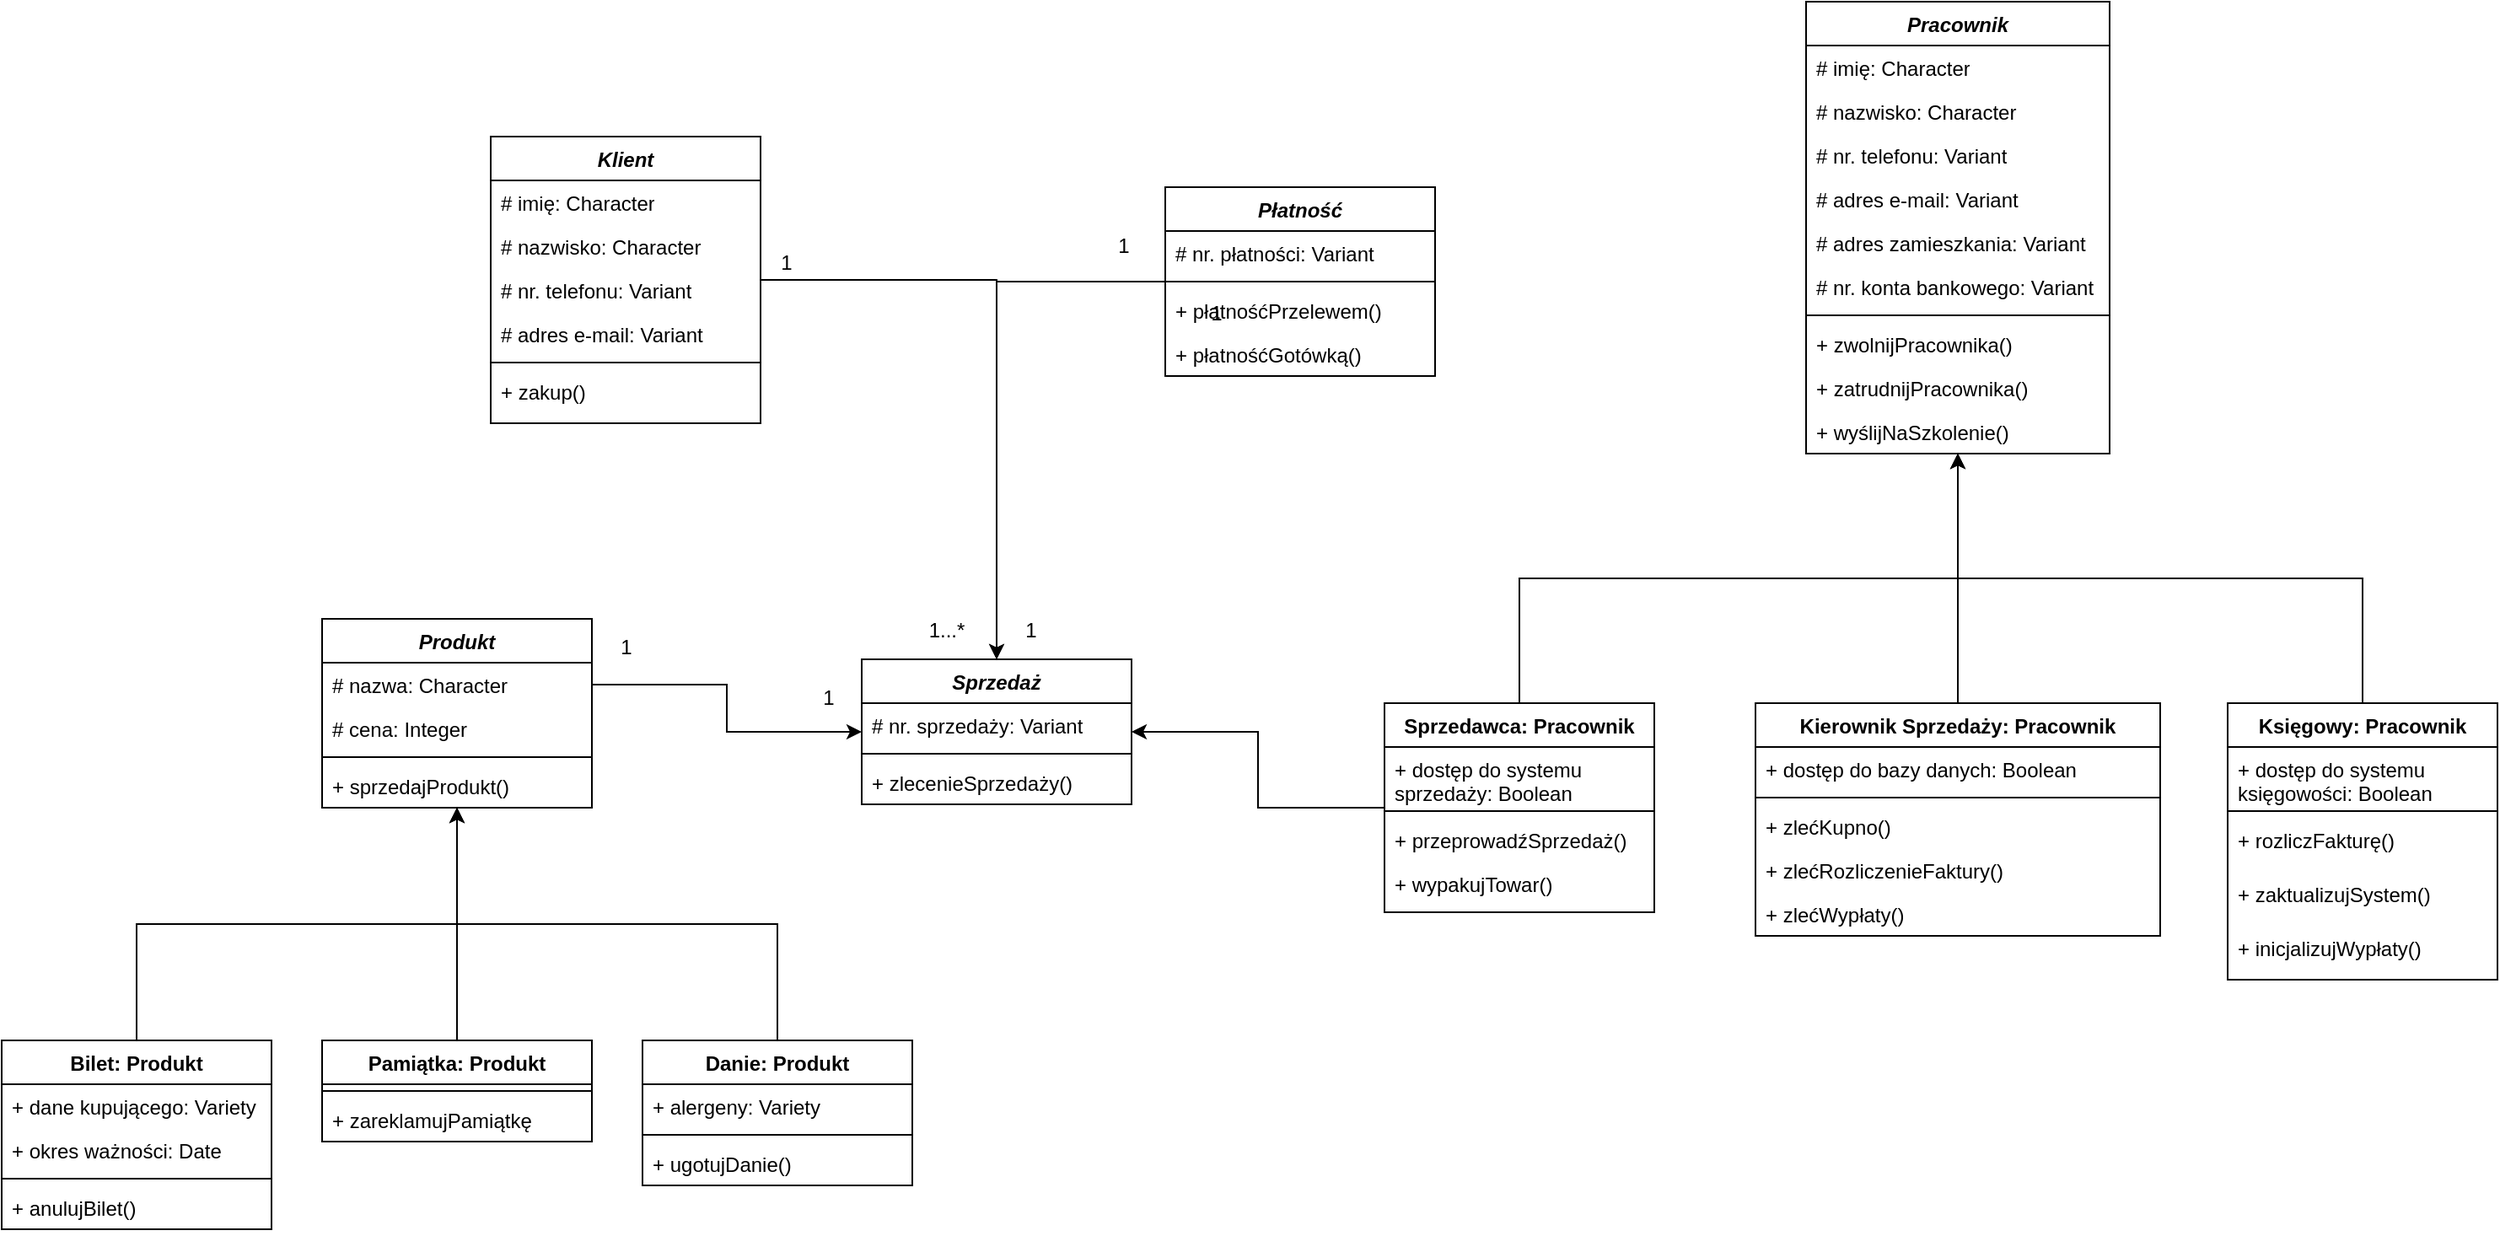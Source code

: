 <mxfile version="26.2.4">
  <diagram id="C5RBs43oDa-KdzZeNtuy" name="Page-1">
    <mxGraphModel dx="2507" dy="884" grid="1" gridSize="10" guides="1" tooltips="1" connect="1" arrows="1" fold="1" page="1" pageScale="1" pageWidth="827" pageHeight="1169" math="0" shadow="0">
      <root>
        <mxCell id="WIyWlLk6GJQsqaUBKTNV-0" />
        <mxCell id="WIyWlLk6GJQsqaUBKTNV-1" parent="WIyWlLk6GJQsqaUBKTNV-0" />
        <mxCell id="zkfFHV4jXpPFQw0GAbJ--0" value="Klient" style="swimlane;fontStyle=3;align=center;verticalAlign=top;childLayout=stackLayout;horizontal=1;startSize=26;horizontalStack=0;resizeParent=1;resizeLast=0;collapsible=1;marginBottom=0;rounded=0;shadow=0;strokeWidth=1;" parent="WIyWlLk6GJQsqaUBKTNV-1" vertex="1">
          <mxGeometry x="-430" y="350" width="160" height="170" as="geometry">
            <mxRectangle x="230" y="140" width="160" height="26" as="alternateBounds" />
          </mxGeometry>
        </mxCell>
        <mxCell id="GYfSj7KpuNzSZIGtAmC_-2" value="# imię: Character" style="text;strokeColor=none;fillColor=none;align=left;verticalAlign=top;spacingLeft=4;spacingRight=4;overflow=hidden;rotatable=0;points=[[0,0.5],[1,0.5]];portConstraint=eastwest;whiteSpace=wrap;html=1;" parent="zkfFHV4jXpPFQw0GAbJ--0" vertex="1">
          <mxGeometry y="26" width="160" height="26" as="geometry" />
        </mxCell>
        <mxCell id="GYfSj7KpuNzSZIGtAmC_-3" value="# nazwisko: Character" style="text;strokeColor=none;fillColor=none;align=left;verticalAlign=top;spacingLeft=4;spacingRight=4;overflow=hidden;rotatable=0;points=[[0,0.5],[1,0.5]];portConstraint=eastwest;whiteSpace=wrap;html=1;" parent="zkfFHV4jXpPFQw0GAbJ--0" vertex="1">
          <mxGeometry y="52" width="160" height="26" as="geometry" />
        </mxCell>
        <mxCell id="GYfSj7KpuNzSZIGtAmC_-0" value="# nr. telefonu: Variant" style="text;strokeColor=none;fillColor=none;align=left;verticalAlign=top;spacingLeft=4;spacingRight=4;overflow=hidden;rotatable=0;points=[[0,0.5],[1,0.5]];portConstraint=eastwest;whiteSpace=wrap;html=1;" parent="zkfFHV4jXpPFQw0GAbJ--0" vertex="1">
          <mxGeometry y="78" width="160" height="26" as="geometry" />
        </mxCell>
        <mxCell id="GYfSj7KpuNzSZIGtAmC_-1" value="# adres e-mail: Variant" style="text;strokeColor=none;fillColor=none;align=left;verticalAlign=top;spacingLeft=4;spacingRight=4;overflow=hidden;rotatable=0;points=[[0,0.5],[1,0.5]];portConstraint=eastwest;whiteSpace=wrap;html=1;" parent="zkfFHV4jXpPFQw0GAbJ--0" vertex="1">
          <mxGeometry y="104" width="160" height="26" as="geometry" />
        </mxCell>
        <mxCell id="zkfFHV4jXpPFQw0GAbJ--4" value="" style="line;html=1;strokeWidth=1;align=left;verticalAlign=middle;spacingTop=-1;spacingLeft=3;spacingRight=3;rotatable=0;labelPosition=right;points=[];portConstraint=eastwest;" parent="zkfFHV4jXpPFQw0GAbJ--0" vertex="1">
          <mxGeometry y="130" width="160" height="8" as="geometry" />
        </mxCell>
        <mxCell id="STEi2_GTKtYLAXLjOhtY-23" value="+ zakup()" style="text;strokeColor=none;fillColor=none;align=left;verticalAlign=top;spacingLeft=4;spacingRight=4;overflow=hidden;rotatable=0;points=[[0,0.5],[1,0.5]];portConstraint=eastwest;whiteSpace=wrap;html=1;" vertex="1" parent="zkfFHV4jXpPFQw0GAbJ--0">
          <mxGeometry y="138" width="160" height="26" as="geometry" />
        </mxCell>
        <mxCell id="GYfSj7KpuNzSZIGtAmC_-52" style="edgeStyle=orthogonalEdgeStyle;rounded=0;orthogonalLoop=1;jettySize=auto;html=1;exitX=0.5;exitY=0;exitDx=0;exitDy=0;" parent="WIyWlLk6GJQsqaUBKTNV-1" source="zkfFHV4jXpPFQw0GAbJ--17" target="GYfSj7KpuNzSZIGtAmC_-4" edge="1">
          <mxGeometry relative="1" as="geometry" />
        </mxCell>
        <mxCell id="zkfFHV4jXpPFQw0GAbJ--17" value="Sprzedawca: Pracownik" style="swimlane;fontStyle=1;align=center;verticalAlign=top;childLayout=stackLayout;horizontal=1;startSize=26;horizontalStack=0;resizeParent=1;resizeLast=0;collapsible=1;marginBottom=0;rounded=0;shadow=0;strokeWidth=1;" parent="WIyWlLk6GJQsqaUBKTNV-1" vertex="1">
          <mxGeometry x="100" y="686" width="160" height="124" as="geometry">
            <mxRectangle x="550" y="140" width="160" height="26" as="alternateBounds" />
          </mxGeometry>
        </mxCell>
        <mxCell id="GYfSj7KpuNzSZIGtAmC_-22" value="+ dostęp do systemu sprzedaży: Boolean" style="text;strokeColor=none;fillColor=none;align=left;verticalAlign=top;spacingLeft=4;spacingRight=4;overflow=hidden;rotatable=0;points=[[0,0.5],[1,0.5]];portConstraint=eastwest;whiteSpace=wrap;html=1;" parent="zkfFHV4jXpPFQw0GAbJ--17" vertex="1">
          <mxGeometry y="26" width="160" height="34" as="geometry" />
        </mxCell>
        <mxCell id="zkfFHV4jXpPFQw0GAbJ--23" value="" style="line;html=1;strokeWidth=1;align=left;verticalAlign=middle;spacingTop=-1;spacingLeft=3;spacingRight=3;rotatable=0;labelPosition=right;points=[];portConstraint=eastwest;" parent="zkfFHV4jXpPFQw0GAbJ--17" vertex="1">
          <mxGeometry y="60" width="160" height="8" as="geometry" />
        </mxCell>
        <mxCell id="GYfSj7KpuNzSZIGtAmC_-25" value="+ przeprowadźSprzedaż()" style="text;strokeColor=none;fillColor=none;align=left;verticalAlign=top;spacingLeft=4;spacingRight=4;overflow=hidden;rotatable=0;points=[[0,0.5],[1,0.5]];portConstraint=eastwest;whiteSpace=wrap;html=1;" parent="zkfFHV4jXpPFQw0GAbJ--17" vertex="1">
          <mxGeometry y="68" width="160" height="26" as="geometry" />
        </mxCell>
        <mxCell id="GYfSj7KpuNzSZIGtAmC_-27" value="+ wypakujTowar()" style="text;strokeColor=none;fillColor=none;align=left;verticalAlign=top;spacingLeft=4;spacingRight=4;overflow=hidden;rotatable=0;points=[[0,0.5],[1,0.5]];portConstraint=eastwest;whiteSpace=wrap;html=1;" parent="zkfFHV4jXpPFQw0GAbJ--17" vertex="1">
          <mxGeometry y="94" width="160" height="26" as="geometry" />
        </mxCell>
        <mxCell id="GYfSj7KpuNzSZIGtAmC_-4" value="&lt;i&gt;Pracownik&lt;/i&gt;" style="swimlane;fontStyle=1;align=center;verticalAlign=top;childLayout=stackLayout;horizontal=1;startSize=26;horizontalStack=0;resizeParent=1;resizeParentMax=0;resizeLast=0;collapsible=1;marginBottom=0;whiteSpace=wrap;html=1;" parent="WIyWlLk6GJQsqaUBKTNV-1" vertex="1">
          <mxGeometry x="350" y="270" width="180" height="268" as="geometry" />
        </mxCell>
        <mxCell id="GYfSj7KpuNzSZIGtAmC_-8" value="# imię: Character" style="text;strokeColor=none;fillColor=none;align=left;verticalAlign=top;spacingLeft=4;spacingRight=4;overflow=hidden;rotatable=0;points=[[0,0.5],[1,0.5]];portConstraint=eastwest;whiteSpace=wrap;html=1;" parent="GYfSj7KpuNzSZIGtAmC_-4" vertex="1">
          <mxGeometry y="26" width="180" height="26" as="geometry" />
        </mxCell>
        <mxCell id="GYfSj7KpuNzSZIGtAmC_-9" value="# nazwisko: Character" style="text;strokeColor=none;fillColor=none;align=left;verticalAlign=top;spacingLeft=4;spacingRight=4;overflow=hidden;rotatable=0;points=[[0,0.5],[1,0.5]];portConstraint=eastwest;whiteSpace=wrap;html=1;" parent="GYfSj7KpuNzSZIGtAmC_-4" vertex="1">
          <mxGeometry y="52" width="180" height="26" as="geometry" />
        </mxCell>
        <mxCell id="GYfSj7KpuNzSZIGtAmC_-10" value="# nr. telefonu: Variant" style="text;strokeColor=none;fillColor=none;align=left;verticalAlign=top;spacingLeft=4;spacingRight=4;overflow=hidden;rotatable=0;points=[[0,0.5],[1,0.5]];portConstraint=eastwest;whiteSpace=wrap;html=1;" parent="GYfSj7KpuNzSZIGtAmC_-4" vertex="1">
          <mxGeometry y="78" width="180" height="26" as="geometry" />
        </mxCell>
        <mxCell id="GYfSj7KpuNzSZIGtAmC_-11" value="# adres e-mail: Variant" style="text;strokeColor=none;fillColor=none;align=left;verticalAlign=top;spacingLeft=4;spacingRight=4;overflow=hidden;rotatable=0;points=[[0,0.5],[1,0.5]];portConstraint=eastwest;whiteSpace=wrap;html=1;" parent="GYfSj7KpuNzSZIGtAmC_-4" vertex="1">
          <mxGeometry y="104" width="180" height="26" as="geometry" />
        </mxCell>
        <mxCell id="GYfSj7KpuNzSZIGtAmC_-12" value="# adres zamieszkania: Variant" style="text;strokeColor=none;fillColor=none;align=left;verticalAlign=top;spacingLeft=4;spacingRight=4;overflow=hidden;rotatable=0;points=[[0,0.5],[1,0.5]];portConstraint=eastwest;whiteSpace=wrap;html=1;" parent="GYfSj7KpuNzSZIGtAmC_-4" vertex="1">
          <mxGeometry y="130" width="180" height="26" as="geometry" />
        </mxCell>
        <mxCell id="GYfSj7KpuNzSZIGtAmC_-13" value="# nr. konta bankowego: Variant" style="text;strokeColor=none;fillColor=none;align=left;verticalAlign=top;spacingLeft=4;spacingRight=4;overflow=hidden;rotatable=0;points=[[0,0.5],[1,0.5]];portConstraint=eastwest;whiteSpace=wrap;html=1;" parent="GYfSj7KpuNzSZIGtAmC_-4" vertex="1">
          <mxGeometry y="156" width="180" height="26" as="geometry" />
        </mxCell>
        <mxCell id="GYfSj7KpuNzSZIGtAmC_-6" value="" style="line;strokeWidth=1;fillColor=none;align=left;verticalAlign=middle;spacingTop=-1;spacingLeft=3;spacingRight=3;rotatable=0;labelPosition=right;points=[];portConstraint=eastwest;strokeColor=inherit;" parent="GYfSj7KpuNzSZIGtAmC_-4" vertex="1">
          <mxGeometry y="182" width="180" height="8" as="geometry" />
        </mxCell>
        <mxCell id="GYfSj7KpuNzSZIGtAmC_-7" value="+ zwolnijPracownika()" style="text;strokeColor=none;fillColor=none;align=left;verticalAlign=top;spacingLeft=4;spacingRight=4;overflow=hidden;rotatable=0;points=[[0,0.5],[1,0.5]];portConstraint=eastwest;whiteSpace=wrap;html=1;" parent="GYfSj7KpuNzSZIGtAmC_-4" vertex="1">
          <mxGeometry y="190" width="180" height="26" as="geometry" />
        </mxCell>
        <mxCell id="GYfSj7KpuNzSZIGtAmC_-24" value="+ zatrudnijPracownika()" style="text;strokeColor=none;fillColor=none;align=left;verticalAlign=top;spacingLeft=4;spacingRight=4;overflow=hidden;rotatable=0;points=[[0,0.5],[1,0.5]];portConstraint=eastwest;whiteSpace=wrap;html=1;" parent="GYfSj7KpuNzSZIGtAmC_-4" vertex="1">
          <mxGeometry y="216" width="180" height="26" as="geometry" />
        </mxCell>
        <mxCell id="GYfSj7KpuNzSZIGtAmC_-26" value="+ wyślijNaSzkolenie()" style="text;strokeColor=none;fillColor=none;align=left;verticalAlign=top;spacingLeft=4;spacingRight=4;overflow=hidden;rotatable=0;points=[[0,0.5],[1,0.5]];portConstraint=eastwest;whiteSpace=wrap;html=1;" parent="GYfSj7KpuNzSZIGtAmC_-4" vertex="1">
          <mxGeometry y="242" width="180" height="26" as="geometry" />
        </mxCell>
        <mxCell id="GYfSj7KpuNzSZIGtAmC_-53" style="edgeStyle=orthogonalEdgeStyle;rounded=0;orthogonalLoop=1;jettySize=auto;html=1;exitX=0.5;exitY=0;exitDx=0;exitDy=0;" parent="WIyWlLk6GJQsqaUBKTNV-1" source="GYfSj7KpuNzSZIGtAmC_-14" target="GYfSj7KpuNzSZIGtAmC_-4" edge="1">
          <mxGeometry relative="1" as="geometry" />
        </mxCell>
        <mxCell id="GYfSj7KpuNzSZIGtAmC_-14" value="Kierownik Sprzedaży: Pracownik" style="swimlane;fontStyle=1;align=center;verticalAlign=top;childLayout=stackLayout;horizontal=1;startSize=26;horizontalStack=0;resizeParent=1;resizeParentMax=0;resizeLast=0;collapsible=1;marginBottom=0;whiteSpace=wrap;html=1;" parent="WIyWlLk6GJQsqaUBKTNV-1" vertex="1">
          <mxGeometry x="320" y="686" width="240" height="138" as="geometry" />
        </mxCell>
        <mxCell id="GYfSj7KpuNzSZIGtAmC_-15" value="+ dostęp do bazy danych: Boolean" style="text;strokeColor=none;fillColor=none;align=left;verticalAlign=top;spacingLeft=4;spacingRight=4;overflow=hidden;rotatable=0;points=[[0,0.5],[1,0.5]];portConstraint=eastwest;whiteSpace=wrap;html=1;" parent="GYfSj7KpuNzSZIGtAmC_-14" vertex="1">
          <mxGeometry y="26" width="240" height="26" as="geometry" />
        </mxCell>
        <mxCell id="GYfSj7KpuNzSZIGtAmC_-16" value="" style="line;strokeWidth=1;fillColor=none;align=left;verticalAlign=middle;spacingTop=-1;spacingLeft=3;spacingRight=3;rotatable=0;labelPosition=right;points=[];portConstraint=eastwest;strokeColor=inherit;" parent="GYfSj7KpuNzSZIGtAmC_-14" vertex="1">
          <mxGeometry y="52" width="240" height="8" as="geometry" />
        </mxCell>
        <mxCell id="GYfSj7KpuNzSZIGtAmC_-17" value="+ zlećKupno()" style="text;strokeColor=none;fillColor=none;align=left;verticalAlign=top;spacingLeft=4;spacingRight=4;overflow=hidden;rotatable=0;points=[[0,0.5],[1,0.5]];portConstraint=eastwest;whiteSpace=wrap;html=1;" parent="GYfSj7KpuNzSZIGtAmC_-14" vertex="1">
          <mxGeometry y="60" width="240" height="26" as="geometry" />
        </mxCell>
        <mxCell id="GYfSj7KpuNzSZIGtAmC_-31" value="+ zlećRozliczenieFaktury()" style="text;strokeColor=none;fillColor=none;align=left;verticalAlign=top;spacingLeft=4;spacingRight=4;overflow=hidden;rotatable=0;points=[[0,0.5],[1,0.5]];portConstraint=eastwest;whiteSpace=wrap;html=1;" parent="GYfSj7KpuNzSZIGtAmC_-14" vertex="1">
          <mxGeometry y="86" width="240" height="26" as="geometry" />
        </mxCell>
        <mxCell id="GYfSj7KpuNzSZIGtAmC_-50" value="+ zlećWypłaty()" style="text;strokeColor=none;fillColor=none;align=left;verticalAlign=top;spacingLeft=4;spacingRight=4;overflow=hidden;rotatable=0;points=[[0,0.5],[1,0.5]];portConstraint=eastwest;whiteSpace=wrap;html=1;" parent="GYfSj7KpuNzSZIGtAmC_-14" vertex="1">
          <mxGeometry y="112" width="240" height="26" as="geometry" />
        </mxCell>
        <mxCell id="GYfSj7KpuNzSZIGtAmC_-54" style="edgeStyle=orthogonalEdgeStyle;rounded=0;orthogonalLoop=1;jettySize=auto;html=1;exitX=0.5;exitY=0;exitDx=0;exitDy=0;" parent="WIyWlLk6GJQsqaUBKTNV-1" source="GYfSj7KpuNzSZIGtAmC_-18" target="GYfSj7KpuNzSZIGtAmC_-4" edge="1">
          <mxGeometry relative="1" as="geometry" />
        </mxCell>
        <mxCell id="GYfSj7KpuNzSZIGtAmC_-18" value="Księgowy: Pracownik" style="swimlane;fontStyle=1;align=center;verticalAlign=top;childLayout=stackLayout;horizontal=1;startSize=26;horizontalStack=0;resizeParent=1;resizeParentMax=0;resizeLast=0;collapsible=1;marginBottom=0;whiteSpace=wrap;html=1;" parent="WIyWlLk6GJQsqaUBKTNV-1" vertex="1">
          <mxGeometry x="600" y="686" width="160" height="164" as="geometry" />
        </mxCell>
        <mxCell id="GYfSj7KpuNzSZIGtAmC_-19" value="+ dostęp do systemu księgowości: Boolean" style="text;strokeColor=none;fillColor=none;align=left;verticalAlign=top;spacingLeft=4;spacingRight=4;overflow=hidden;rotatable=0;points=[[0,0.5],[1,0.5]];portConstraint=eastwest;whiteSpace=wrap;html=1;" parent="GYfSj7KpuNzSZIGtAmC_-18" vertex="1">
          <mxGeometry y="26" width="160" height="34" as="geometry" />
        </mxCell>
        <mxCell id="GYfSj7KpuNzSZIGtAmC_-20" value="" style="line;strokeWidth=1;fillColor=none;align=left;verticalAlign=middle;spacingTop=-1;spacingLeft=3;spacingRight=3;rotatable=0;labelPosition=right;points=[];portConstraint=eastwest;strokeColor=inherit;" parent="GYfSj7KpuNzSZIGtAmC_-18" vertex="1">
          <mxGeometry y="60" width="160" height="8" as="geometry" />
        </mxCell>
        <mxCell id="GYfSj7KpuNzSZIGtAmC_-21" value="+ rozliczFakturę()" style="text;strokeColor=none;fillColor=none;align=left;verticalAlign=top;spacingLeft=4;spacingRight=4;overflow=hidden;rotatable=0;points=[[0,0.5],[1,0.5]];portConstraint=eastwest;whiteSpace=wrap;html=1;" parent="GYfSj7KpuNzSZIGtAmC_-18" vertex="1">
          <mxGeometry y="68" width="160" height="32" as="geometry" />
        </mxCell>
        <mxCell id="GYfSj7KpuNzSZIGtAmC_-30" value="+ zaktualizujSystem()" style="text;strokeColor=none;fillColor=none;align=left;verticalAlign=top;spacingLeft=4;spacingRight=4;overflow=hidden;rotatable=0;points=[[0,0.5],[1,0.5]];portConstraint=eastwest;whiteSpace=wrap;html=1;" parent="GYfSj7KpuNzSZIGtAmC_-18" vertex="1">
          <mxGeometry y="100" width="160" height="32" as="geometry" />
        </mxCell>
        <mxCell id="GYfSj7KpuNzSZIGtAmC_-49" value="+ inicjalizujWypłaty()" style="text;strokeColor=none;fillColor=none;align=left;verticalAlign=top;spacingLeft=4;spacingRight=4;overflow=hidden;rotatable=0;points=[[0,0.5],[1,0.5]];portConstraint=eastwest;whiteSpace=wrap;html=1;" parent="GYfSj7KpuNzSZIGtAmC_-18" vertex="1">
          <mxGeometry y="132" width="160" height="32" as="geometry" />
        </mxCell>
        <mxCell id="GYfSj7KpuNzSZIGtAmC_-57" style="edgeStyle=orthogonalEdgeStyle;rounded=0;orthogonalLoop=1;jettySize=auto;html=1;exitX=0.5;exitY=0;exitDx=0;exitDy=0;" parent="WIyWlLk6GJQsqaUBKTNV-1" source="GYfSj7KpuNzSZIGtAmC_-32" target="GYfSj7KpuNzSZIGtAmC_-44" edge="1">
          <mxGeometry relative="1" as="geometry" />
        </mxCell>
        <mxCell id="GYfSj7KpuNzSZIGtAmC_-32" value="Bilet: Produkt" style="swimlane;fontStyle=1;align=center;verticalAlign=top;childLayout=stackLayout;horizontal=1;startSize=26;horizontalStack=0;resizeParent=1;resizeParentMax=0;resizeLast=0;collapsible=1;marginBottom=0;whiteSpace=wrap;html=1;" parent="WIyWlLk6GJQsqaUBKTNV-1" vertex="1">
          <mxGeometry x="-720" y="886" width="160" height="112" as="geometry" />
        </mxCell>
        <mxCell id="GYfSj7KpuNzSZIGtAmC_-33" value="+ dane kupującego: Variety" style="text;strokeColor=none;fillColor=none;align=left;verticalAlign=top;spacingLeft=4;spacingRight=4;overflow=hidden;rotatable=0;points=[[0,0.5],[1,0.5]];portConstraint=eastwest;whiteSpace=wrap;html=1;" parent="GYfSj7KpuNzSZIGtAmC_-32" vertex="1">
          <mxGeometry y="26" width="160" height="26" as="geometry" />
        </mxCell>
        <mxCell id="GYfSj7KpuNzSZIGtAmC_-56" value="+ okres ważności: Date" style="text;strokeColor=none;fillColor=none;align=left;verticalAlign=top;spacingLeft=4;spacingRight=4;overflow=hidden;rotatable=0;points=[[0,0.5],[1,0.5]];portConstraint=eastwest;whiteSpace=wrap;html=1;" parent="GYfSj7KpuNzSZIGtAmC_-32" vertex="1">
          <mxGeometry y="52" width="160" height="26" as="geometry" />
        </mxCell>
        <mxCell id="GYfSj7KpuNzSZIGtAmC_-34" value="" style="line;strokeWidth=1;fillColor=none;align=left;verticalAlign=middle;spacingTop=-1;spacingLeft=3;spacingRight=3;rotatable=0;labelPosition=right;points=[];portConstraint=eastwest;strokeColor=inherit;" parent="GYfSj7KpuNzSZIGtAmC_-32" vertex="1">
          <mxGeometry y="78" width="160" height="8" as="geometry" />
        </mxCell>
        <mxCell id="GYfSj7KpuNzSZIGtAmC_-35" value="+ anulujBilet()" style="text;strokeColor=none;fillColor=none;align=left;verticalAlign=top;spacingLeft=4;spacingRight=4;overflow=hidden;rotatable=0;points=[[0,0.5],[1,0.5]];portConstraint=eastwest;whiteSpace=wrap;html=1;" parent="GYfSj7KpuNzSZIGtAmC_-32" vertex="1">
          <mxGeometry y="86" width="160" height="26" as="geometry" />
        </mxCell>
        <mxCell id="GYfSj7KpuNzSZIGtAmC_-58" style="edgeStyle=orthogonalEdgeStyle;rounded=0;orthogonalLoop=1;jettySize=auto;html=1;exitX=0.5;exitY=0;exitDx=0;exitDy=0;" parent="WIyWlLk6GJQsqaUBKTNV-1" source="GYfSj7KpuNzSZIGtAmC_-36" target="GYfSj7KpuNzSZIGtAmC_-44" edge="1">
          <mxGeometry relative="1" as="geometry" />
        </mxCell>
        <mxCell id="GYfSj7KpuNzSZIGtAmC_-36" value="Pamiątka: Produkt" style="swimlane;fontStyle=1;align=center;verticalAlign=top;childLayout=stackLayout;horizontal=1;startSize=26;horizontalStack=0;resizeParent=1;resizeParentMax=0;resizeLast=0;collapsible=1;marginBottom=0;whiteSpace=wrap;html=1;" parent="WIyWlLk6GJQsqaUBKTNV-1" vertex="1">
          <mxGeometry x="-530" y="886" width="160" height="60" as="geometry" />
        </mxCell>
        <mxCell id="GYfSj7KpuNzSZIGtAmC_-38" value="" style="line;strokeWidth=1;fillColor=none;align=left;verticalAlign=middle;spacingTop=-1;spacingLeft=3;spacingRight=3;rotatable=0;labelPosition=right;points=[];portConstraint=eastwest;strokeColor=inherit;" parent="GYfSj7KpuNzSZIGtAmC_-36" vertex="1">
          <mxGeometry y="26" width="160" height="8" as="geometry" />
        </mxCell>
        <mxCell id="GYfSj7KpuNzSZIGtAmC_-39" value="+ zareklamujPamiątkę" style="text;strokeColor=none;fillColor=none;align=left;verticalAlign=top;spacingLeft=4;spacingRight=4;overflow=hidden;rotatable=0;points=[[0,0.5],[1,0.5]];portConstraint=eastwest;whiteSpace=wrap;html=1;" parent="GYfSj7KpuNzSZIGtAmC_-36" vertex="1">
          <mxGeometry y="34" width="160" height="26" as="geometry" />
        </mxCell>
        <mxCell id="GYfSj7KpuNzSZIGtAmC_-59" style="edgeStyle=orthogonalEdgeStyle;rounded=0;orthogonalLoop=1;jettySize=auto;html=1;exitX=0.5;exitY=0;exitDx=0;exitDy=0;" parent="WIyWlLk6GJQsqaUBKTNV-1" source="GYfSj7KpuNzSZIGtAmC_-40" target="GYfSj7KpuNzSZIGtAmC_-44" edge="1">
          <mxGeometry relative="1" as="geometry" />
        </mxCell>
        <mxCell id="GYfSj7KpuNzSZIGtAmC_-40" value="Danie: Produkt" style="swimlane;fontStyle=1;align=center;verticalAlign=top;childLayout=stackLayout;horizontal=1;startSize=26;horizontalStack=0;resizeParent=1;resizeParentMax=0;resizeLast=0;collapsible=1;marginBottom=0;whiteSpace=wrap;html=1;" parent="WIyWlLk6GJQsqaUBKTNV-1" vertex="1">
          <mxGeometry x="-340" y="886" width="160" height="86" as="geometry" />
        </mxCell>
        <mxCell id="GYfSj7KpuNzSZIGtAmC_-41" value="+ alergeny: Variety" style="text;strokeColor=none;fillColor=none;align=left;verticalAlign=top;spacingLeft=4;spacingRight=4;overflow=hidden;rotatable=0;points=[[0,0.5],[1,0.5]];portConstraint=eastwest;whiteSpace=wrap;html=1;" parent="GYfSj7KpuNzSZIGtAmC_-40" vertex="1">
          <mxGeometry y="26" width="160" height="26" as="geometry" />
        </mxCell>
        <mxCell id="GYfSj7KpuNzSZIGtAmC_-42" value="" style="line;strokeWidth=1;fillColor=none;align=left;verticalAlign=middle;spacingTop=-1;spacingLeft=3;spacingRight=3;rotatable=0;labelPosition=right;points=[];portConstraint=eastwest;strokeColor=inherit;" parent="GYfSj7KpuNzSZIGtAmC_-40" vertex="1">
          <mxGeometry y="52" width="160" height="8" as="geometry" />
        </mxCell>
        <mxCell id="GYfSj7KpuNzSZIGtAmC_-43" value="+ ugotujDanie()" style="text;strokeColor=none;fillColor=none;align=left;verticalAlign=top;spacingLeft=4;spacingRight=4;overflow=hidden;rotatable=0;points=[[0,0.5],[1,0.5]];portConstraint=eastwest;whiteSpace=wrap;html=1;" parent="GYfSj7KpuNzSZIGtAmC_-40" vertex="1">
          <mxGeometry y="60" width="160" height="26" as="geometry" />
        </mxCell>
        <mxCell id="GYfSj7KpuNzSZIGtAmC_-44" value="&lt;i&gt;Produkt&lt;/i&gt;" style="swimlane;fontStyle=1;align=center;verticalAlign=top;childLayout=stackLayout;horizontal=1;startSize=26;horizontalStack=0;resizeParent=1;resizeParentMax=0;resizeLast=0;collapsible=1;marginBottom=0;whiteSpace=wrap;html=1;" parent="WIyWlLk6GJQsqaUBKTNV-1" vertex="1">
          <mxGeometry x="-530" y="636" width="160" height="112" as="geometry" />
        </mxCell>
        <mxCell id="GYfSj7KpuNzSZIGtAmC_-45" value="# nazwa: Character" style="text;strokeColor=none;fillColor=none;align=left;verticalAlign=top;spacingLeft=4;spacingRight=4;overflow=hidden;rotatable=0;points=[[0,0.5],[1,0.5]];portConstraint=eastwest;whiteSpace=wrap;html=1;" parent="GYfSj7KpuNzSZIGtAmC_-44" vertex="1">
          <mxGeometry y="26" width="160" height="26" as="geometry" />
        </mxCell>
        <mxCell id="GYfSj7KpuNzSZIGtAmC_-55" value="# cena: Integer" style="text;strokeColor=none;fillColor=none;align=left;verticalAlign=top;spacingLeft=4;spacingRight=4;overflow=hidden;rotatable=0;points=[[0,0.5],[1,0.5]];portConstraint=eastwest;whiteSpace=wrap;html=1;" parent="GYfSj7KpuNzSZIGtAmC_-44" vertex="1">
          <mxGeometry y="52" width="160" height="26" as="geometry" />
        </mxCell>
        <mxCell id="GYfSj7KpuNzSZIGtAmC_-46" value="" style="line;strokeWidth=1;fillColor=none;align=left;verticalAlign=middle;spacingTop=-1;spacingLeft=3;spacingRight=3;rotatable=0;labelPosition=right;points=[];portConstraint=eastwest;strokeColor=inherit;" parent="GYfSj7KpuNzSZIGtAmC_-44" vertex="1">
          <mxGeometry y="78" width="160" height="8" as="geometry" />
        </mxCell>
        <mxCell id="GYfSj7KpuNzSZIGtAmC_-47" value="+ sprzedajProdukt()" style="text;strokeColor=none;fillColor=none;align=left;verticalAlign=top;spacingLeft=4;spacingRight=4;overflow=hidden;rotatable=0;points=[[0,0.5],[1,0.5]];portConstraint=eastwest;whiteSpace=wrap;html=1;" parent="GYfSj7KpuNzSZIGtAmC_-44" vertex="1">
          <mxGeometry y="86" width="160" height="26" as="geometry" />
        </mxCell>
        <mxCell id="STEi2_GTKtYLAXLjOhtY-21" style="edgeStyle=orthogonalEdgeStyle;rounded=0;orthogonalLoop=1;jettySize=auto;html=1;" edge="1" parent="WIyWlLk6GJQsqaUBKTNV-1" source="STEi2_GTKtYLAXLjOhtY-13" target="STEi2_GTKtYLAXLjOhtY-24">
          <mxGeometry relative="1" as="geometry">
            <mxPoint x="-130.0" y="649" as="targetPoint" />
          </mxGeometry>
        </mxCell>
        <mxCell id="STEi2_GTKtYLAXLjOhtY-13" value="&lt;i&gt;Płatność&lt;/i&gt;" style="swimlane;fontStyle=1;align=center;verticalAlign=top;childLayout=stackLayout;horizontal=1;startSize=26;horizontalStack=0;resizeParent=1;resizeParentMax=0;resizeLast=0;collapsible=1;marginBottom=0;whiteSpace=wrap;html=1;" vertex="1" parent="WIyWlLk6GJQsqaUBKTNV-1">
          <mxGeometry x="-30" y="380" width="160" height="112" as="geometry" />
        </mxCell>
        <mxCell id="STEi2_GTKtYLAXLjOhtY-14" value="# nr. płatności: Variant" style="text;strokeColor=none;fillColor=none;align=left;verticalAlign=top;spacingLeft=4;spacingRight=4;overflow=hidden;rotatable=0;points=[[0,0.5],[1,0.5]];portConstraint=eastwest;whiteSpace=wrap;html=1;" vertex="1" parent="STEi2_GTKtYLAXLjOhtY-13">
          <mxGeometry y="26" width="160" height="26" as="geometry" />
        </mxCell>
        <mxCell id="STEi2_GTKtYLAXLjOhtY-15" value="" style="line;strokeWidth=1;fillColor=none;align=left;verticalAlign=middle;spacingTop=-1;spacingLeft=3;spacingRight=3;rotatable=0;labelPosition=right;points=[];portConstraint=eastwest;strokeColor=inherit;" vertex="1" parent="STEi2_GTKtYLAXLjOhtY-13">
          <mxGeometry y="52" width="160" height="8" as="geometry" />
        </mxCell>
        <mxCell id="STEi2_GTKtYLAXLjOhtY-17" value="+ płatnośćPrzelewem()" style="text;strokeColor=none;fillColor=none;align=left;verticalAlign=top;spacingLeft=4;spacingRight=4;overflow=hidden;rotatable=0;points=[[0,0.5],[1,0.5]];portConstraint=eastwest;whiteSpace=wrap;html=1;" vertex="1" parent="STEi2_GTKtYLAXLjOhtY-13">
          <mxGeometry y="60" width="160" height="26" as="geometry" />
        </mxCell>
        <mxCell id="STEi2_GTKtYLAXLjOhtY-18" value="+ płatnośćGotówką()" style="text;strokeColor=none;fillColor=none;align=left;verticalAlign=top;spacingLeft=4;spacingRight=4;overflow=hidden;rotatable=0;points=[[0,0.5],[1,0.5]];portConstraint=eastwest;whiteSpace=wrap;html=1;" vertex="1" parent="STEi2_GTKtYLAXLjOhtY-13">
          <mxGeometry y="86" width="160" height="26" as="geometry" />
        </mxCell>
        <mxCell id="STEi2_GTKtYLAXLjOhtY-19" style="edgeStyle=orthogonalEdgeStyle;rounded=0;orthogonalLoop=1;jettySize=auto;html=1;exitX=1;exitY=0.5;exitDx=0;exitDy=0;" edge="1" parent="WIyWlLk6GJQsqaUBKTNV-1" source="GYfSj7KpuNzSZIGtAmC_-45" target="STEi2_GTKtYLAXLjOhtY-24">
          <mxGeometry relative="1" as="geometry">
            <mxPoint x="-210.0" y="675" as="targetPoint" />
          </mxGeometry>
        </mxCell>
        <mxCell id="STEi2_GTKtYLAXLjOhtY-20" style="edgeStyle=orthogonalEdgeStyle;rounded=0;orthogonalLoop=1;jettySize=auto;html=1;" edge="1" parent="WIyWlLk6GJQsqaUBKTNV-1" source="zkfFHV4jXpPFQw0GAbJ--17" target="STEi2_GTKtYLAXLjOhtY-24">
          <mxGeometry relative="1" as="geometry">
            <mxPoint x="-50.0" y="675" as="targetPoint" />
          </mxGeometry>
        </mxCell>
        <mxCell id="STEi2_GTKtYLAXLjOhtY-22" style="edgeStyle=orthogonalEdgeStyle;rounded=0;orthogonalLoop=1;jettySize=auto;html=1;" edge="1" parent="WIyWlLk6GJQsqaUBKTNV-1" source="zkfFHV4jXpPFQw0GAbJ--0" target="STEi2_GTKtYLAXLjOhtY-24">
          <mxGeometry relative="1" as="geometry">
            <mxPoint x="-130.0" y="649" as="targetPoint" />
          </mxGeometry>
        </mxCell>
        <mxCell id="STEi2_GTKtYLAXLjOhtY-24" value="&lt;i&gt;Sprzedaż&lt;/i&gt;" style="swimlane;fontStyle=1;align=center;verticalAlign=top;childLayout=stackLayout;horizontal=1;startSize=26;horizontalStack=0;resizeParent=1;resizeParentMax=0;resizeLast=0;collapsible=1;marginBottom=0;whiteSpace=wrap;html=1;" vertex="1" parent="WIyWlLk6GJQsqaUBKTNV-1">
          <mxGeometry x="-210" y="660" width="160" height="86" as="geometry" />
        </mxCell>
        <mxCell id="STEi2_GTKtYLAXLjOhtY-28" value="# nr. sprzedaży: Variant" style="text;strokeColor=none;fillColor=none;align=left;verticalAlign=top;spacingLeft=4;spacingRight=4;overflow=hidden;rotatable=0;points=[[0,0.5],[1,0.5]];portConstraint=eastwest;whiteSpace=wrap;html=1;" vertex="1" parent="STEi2_GTKtYLAXLjOhtY-24">
          <mxGeometry y="26" width="160" height="26" as="geometry" />
        </mxCell>
        <mxCell id="STEi2_GTKtYLAXLjOhtY-26" value="" style="line;strokeWidth=1;fillColor=none;align=left;verticalAlign=middle;spacingTop=-1;spacingLeft=3;spacingRight=3;rotatable=0;labelPosition=right;points=[];portConstraint=eastwest;strokeColor=inherit;" vertex="1" parent="STEi2_GTKtYLAXLjOhtY-24">
          <mxGeometry y="52" width="160" height="8" as="geometry" />
        </mxCell>
        <mxCell id="STEi2_GTKtYLAXLjOhtY-27" value="+ zlecenieSprzedaży()" style="text;strokeColor=none;fillColor=none;align=left;verticalAlign=top;spacingLeft=4;spacingRight=4;overflow=hidden;rotatable=0;points=[[0,0.5],[1,0.5]];portConstraint=eastwest;whiteSpace=wrap;html=1;" vertex="1" parent="STEi2_GTKtYLAXLjOhtY-24">
          <mxGeometry y="60" width="160" height="26" as="geometry" />
        </mxCell>
        <mxCell id="STEi2_GTKtYLAXLjOhtY-29" value="1" style="text;html=1;align=center;verticalAlign=middle;resizable=0;points=[];autosize=1;strokeColor=none;fillColor=none;" vertex="1" parent="WIyWlLk6GJQsqaUBKTNV-1">
          <mxGeometry x="-270" y="410" width="30" height="30" as="geometry" />
        </mxCell>
        <mxCell id="STEi2_GTKtYLAXLjOhtY-30" value="1...*" style="text;html=1;align=center;verticalAlign=middle;resizable=0;points=[];autosize=1;strokeColor=none;fillColor=none;" vertex="1" parent="WIyWlLk6GJQsqaUBKTNV-1">
          <mxGeometry x="-180" y="628" width="40" height="30" as="geometry" />
        </mxCell>
        <mxCell id="STEi2_GTKtYLAXLjOhtY-31" value="1" style="text;html=1;align=center;verticalAlign=middle;resizable=0;points=[];autosize=1;strokeColor=none;fillColor=none;" vertex="1" parent="WIyWlLk6GJQsqaUBKTNV-1">
          <mxGeometry x="-15" y="440" width="30" height="30" as="geometry" />
        </mxCell>
        <mxCell id="STEi2_GTKtYLAXLjOhtY-32" value="1" style="text;html=1;align=center;verticalAlign=middle;resizable=0;points=[];autosize=1;strokeColor=none;fillColor=none;" vertex="1" parent="WIyWlLk6GJQsqaUBKTNV-1">
          <mxGeometry x="-125" y="628" width="30" height="30" as="geometry" />
        </mxCell>
        <mxCell id="STEi2_GTKtYLAXLjOhtY-33" value="1" style="text;html=1;align=center;verticalAlign=middle;resizable=0;points=[];autosize=1;strokeColor=none;fillColor=none;" vertex="1" parent="WIyWlLk6GJQsqaUBKTNV-1">
          <mxGeometry x="-245" y="668" width="30" height="30" as="geometry" />
        </mxCell>
        <mxCell id="STEi2_GTKtYLAXLjOhtY-34" value="1" style="text;html=1;align=center;verticalAlign=middle;resizable=0;points=[];autosize=1;strokeColor=none;fillColor=none;" vertex="1" parent="WIyWlLk6GJQsqaUBKTNV-1">
          <mxGeometry x="-365" y="638" width="30" height="30" as="geometry" />
        </mxCell>
        <mxCell id="STEi2_GTKtYLAXLjOhtY-35" value="1" style="text;html=1;align=center;verticalAlign=middle;resizable=0;points=[];autosize=1;strokeColor=none;fillColor=none;" vertex="1" parent="WIyWlLk6GJQsqaUBKTNV-1">
          <mxGeometry x="-70" y="400" width="30" height="30" as="geometry" />
        </mxCell>
      </root>
    </mxGraphModel>
  </diagram>
</mxfile>
